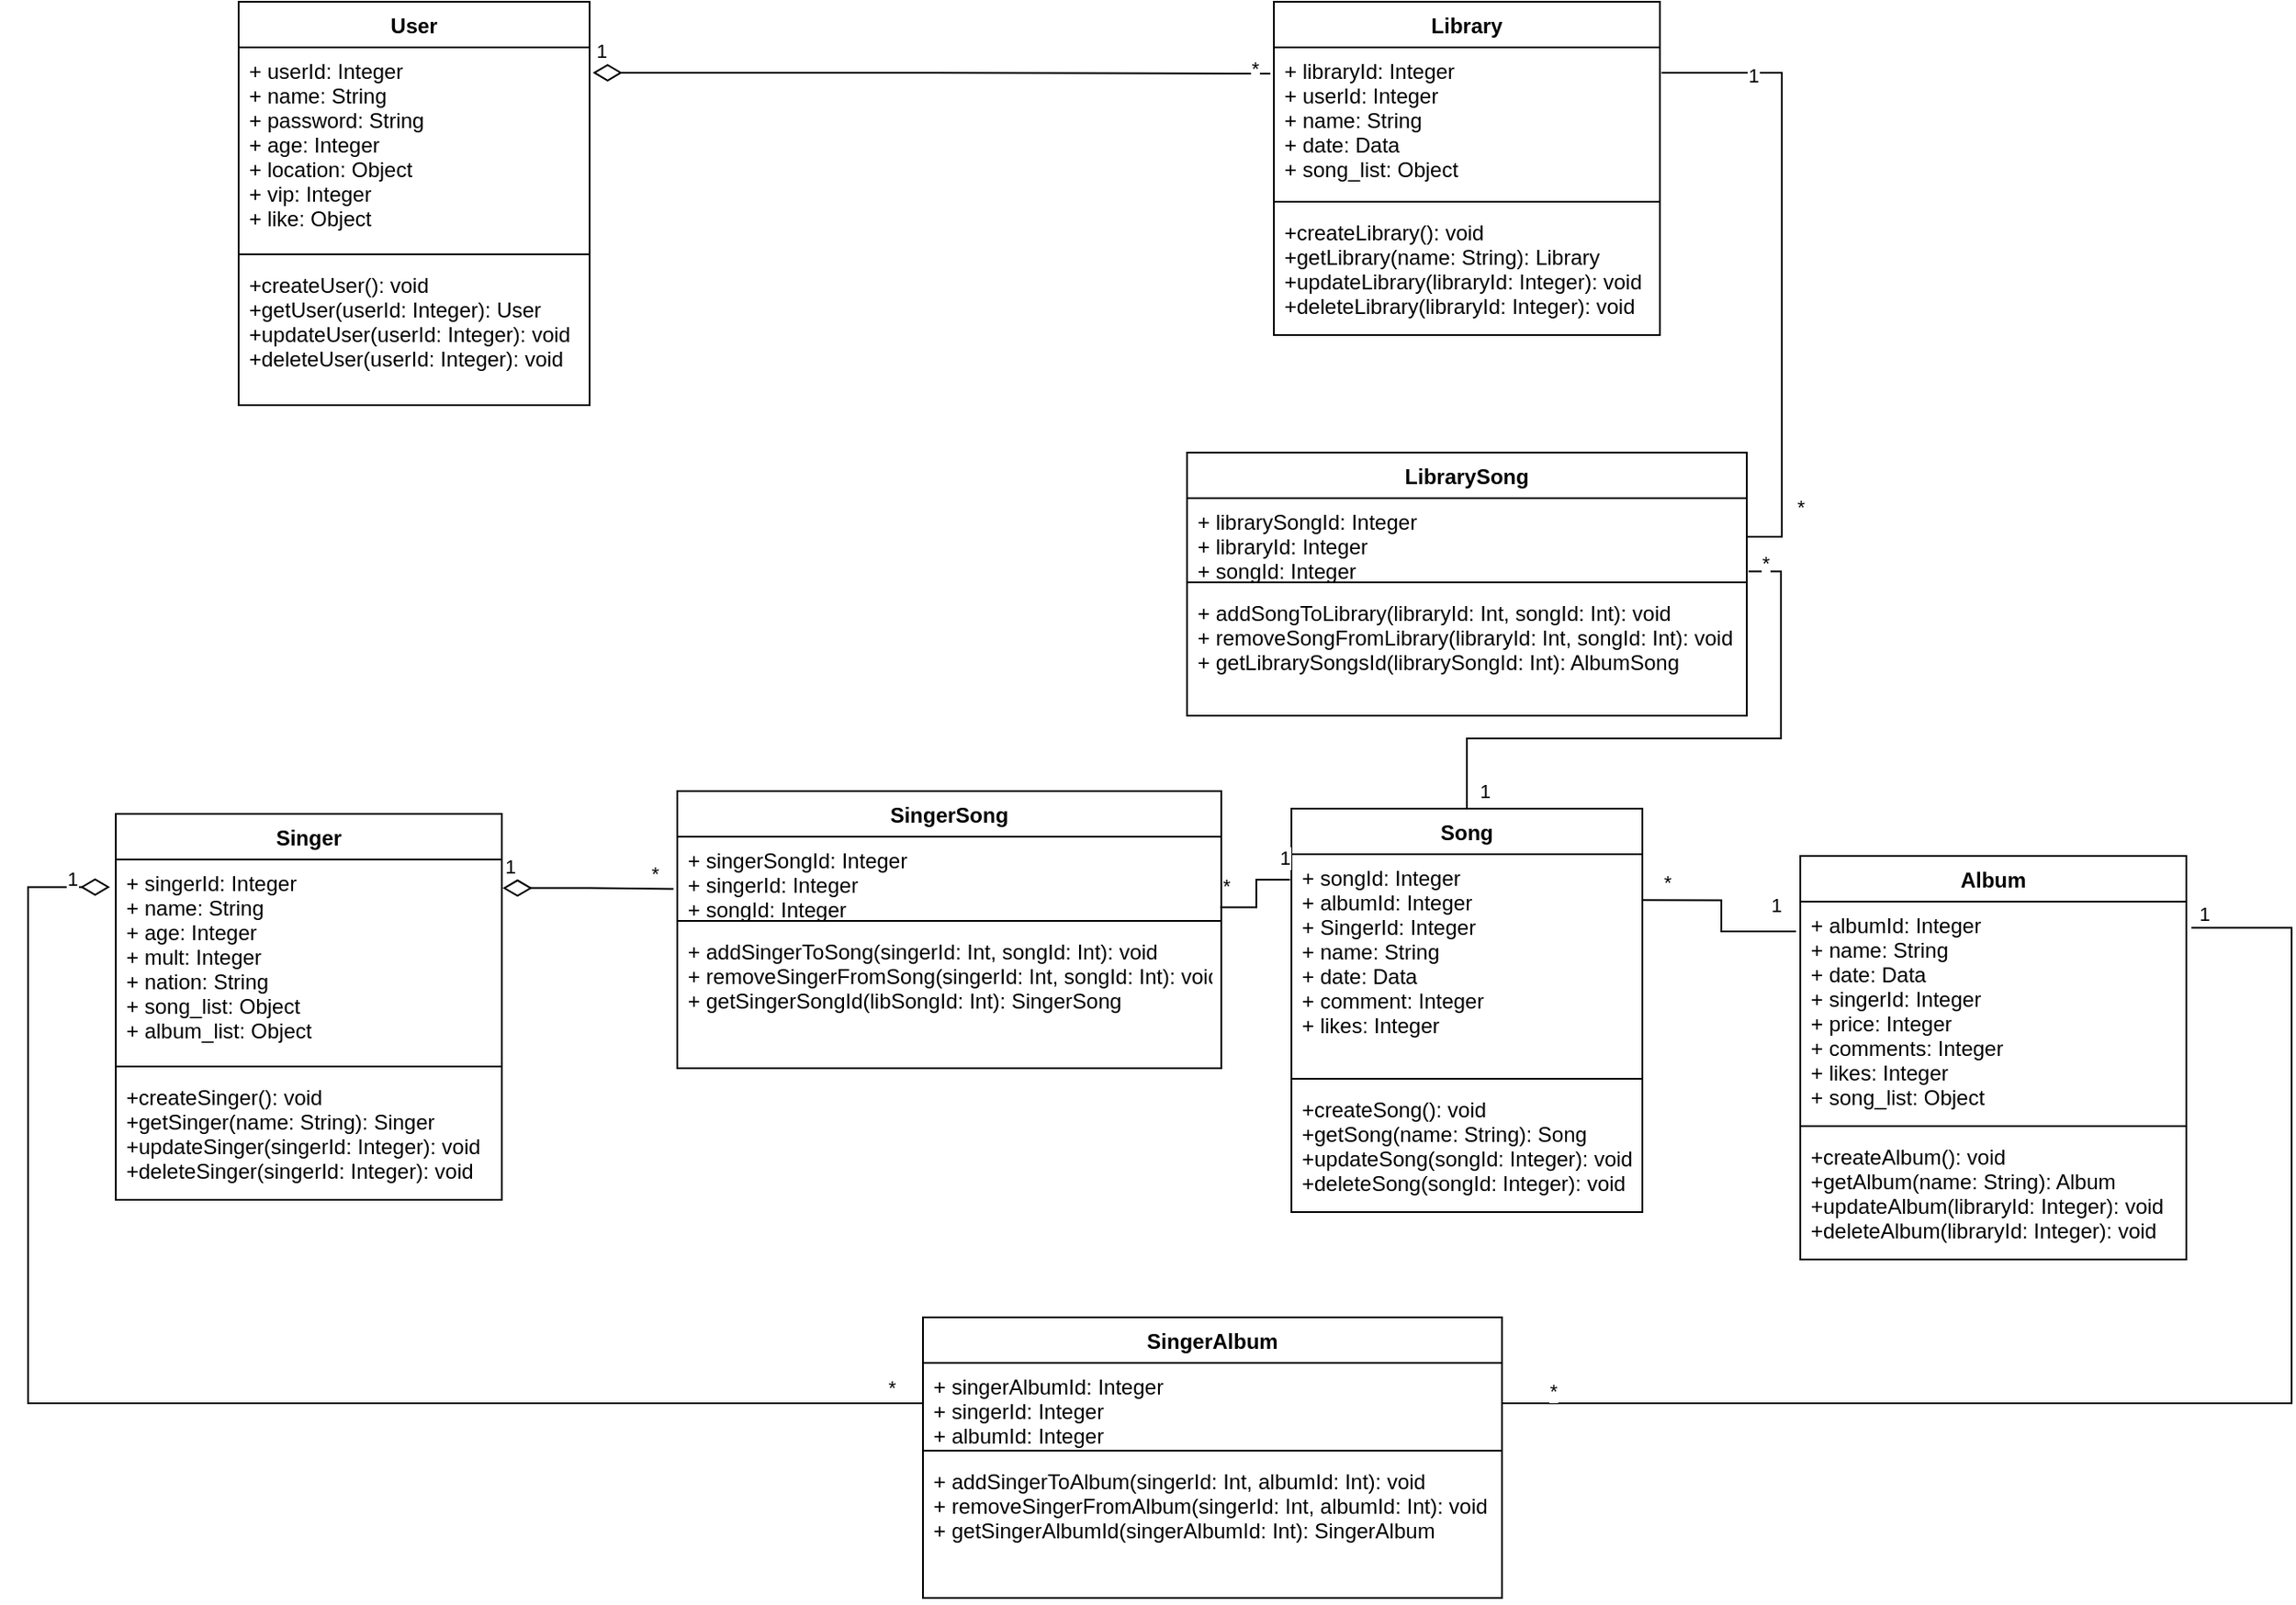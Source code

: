 <mxfile version="20.8.16" type="device"><diagram id="C5RBs43oDa-KdzZeNtuy" name="Page-1"><mxGraphModel dx="984" dy="646" grid="1" gridSize="10" guides="1" tooltips="1" connect="1" arrows="1" fold="1" page="1" pageScale="1" pageWidth="827" pageHeight="1169" math="0" shadow="0"><root><mxCell id="WIyWlLk6GJQsqaUBKTNV-0"/><mxCell id="WIyWlLk6GJQsqaUBKTNV-1" parent="WIyWlLk6GJQsqaUBKTNV-0"/><mxCell id="qxPe7W6eNnJRD7dC6YhJ-4" value="User" style="swimlane;fontStyle=1;align=center;verticalAlign=top;childLayout=stackLayout;horizontal=1;startSize=26;horizontalStack=0;resizeParent=1;resizeParentMax=0;resizeLast=0;collapsible=1;marginBottom=0;" parent="WIyWlLk6GJQsqaUBKTNV-1" vertex="1"><mxGeometry x="230" y="160" width="200" height="230" as="geometry"/></mxCell><mxCell id="qxPe7W6eNnJRD7dC6YhJ-5" value="+ userId: Integer&#10;+ name: String&#10;+ password: String&#10;+ age: Integer&#10;+ location: Object&#10;+ vip: Integer&#10;+ like: Object" style="text;strokeColor=none;fillColor=none;align=left;verticalAlign=top;spacingLeft=4;spacingRight=4;overflow=hidden;rotatable=0;points=[[0,0.5],[1,0.5]];portConstraint=eastwest;" parent="qxPe7W6eNnJRD7dC6YhJ-4" vertex="1"><mxGeometry y="26" width="200" height="114" as="geometry"/></mxCell><mxCell id="qxPe7W6eNnJRD7dC6YhJ-6" value="" style="line;strokeWidth=1;fillColor=none;align=left;verticalAlign=middle;spacingTop=-1;spacingLeft=3;spacingRight=3;rotatable=0;labelPosition=right;points=[];portConstraint=eastwest;strokeColor=inherit;" parent="qxPe7W6eNnJRD7dC6YhJ-4" vertex="1"><mxGeometry y="140" width="200" height="8" as="geometry"/></mxCell><mxCell id="qxPe7W6eNnJRD7dC6YhJ-7" value="+createUser(): void&#10;+getUser(userId: Integer): User&#10;+updateUser(userId: Integer): void&#10;+deleteUser(userId: Integer): void" style="text;strokeColor=none;fillColor=none;align=left;verticalAlign=top;spacingLeft=4;spacingRight=4;overflow=hidden;rotatable=0;points=[[0,0.5],[1,0.5]];portConstraint=eastwest;" parent="qxPe7W6eNnJRD7dC6YhJ-4" vertex="1"><mxGeometry y="148" width="200" height="82" as="geometry"/></mxCell><mxCell id="qxPe7W6eNnJRD7dC6YhJ-103" value="1" style="edgeStyle=orthogonalEdgeStyle;rounded=0;orthogonalLoop=1;jettySize=auto;html=1;startArrow=none;startFill=0;endArrow=none;endFill=0;entryX=-0.011;entryY=0.137;entryDx=0;entryDy=0;entryPerimeter=0;exitX=1.002;exitY=0.211;exitDx=0;exitDy=0;exitPerimeter=0;" parent="WIyWlLk6GJQsqaUBKTNV-1" source="qxPe7W6eNnJRD7dC6YhJ-9" target="qxPe7W6eNnJRD7dC6YhJ-13" edge="1"><mxGeometry x="0.778" y="15" relative="1" as="geometry"><mxPoint x="1120" y="735" as="targetPoint"/><mxPoint as="offset"/></mxGeometry></mxCell><mxCell id="qxPe7W6eNnJRD7dC6YhJ-104" value="*" style="edgeLabel;html=1;align=center;verticalAlign=middle;resizable=0;points=[];" parent="qxPe7W6eNnJRD7dC6YhJ-103" vertex="1" connectable="0"><mxGeometry x="-0.619" y="2" relative="1" as="geometry"><mxPoint x="-7" y="-8" as="offset"/></mxGeometry></mxCell><mxCell id="qxPe7W6eNnJRD7dC6YhJ-8" value="Song" style="swimlane;fontStyle=1;align=center;verticalAlign=top;childLayout=stackLayout;horizontal=1;startSize=26;horizontalStack=0;resizeParent=1;resizeParentMax=0;resizeLast=0;collapsible=1;marginBottom=0;" parent="WIyWlLk6GJQsqaUBKTNV-1" vertex="1"><mxGeometry x="830" y="620" width="200" height="230" as="geometry"/></mxCell><mxCell id="qxPe7W6eNnJRD7dC6YhJ-9" value="+ songId: Integer&#10;+ albumId: Integer&#10;+ SingerId: Integer&#10;+ name: String&#10;+ date: Data&#10;+ comment: Integer&#10;+ likes: Integer" style="text;strokeColor=none;fillColor=none;align=left;verticalAlign=top;spacingLeft=4;spacingRight=4;overflow=hidden;rotatable=0;points=[[0,0.5],[1,0.5]];portConstraint=eastwest;" parent="qxPe7W6eNnJRD7dC6YhJ-8" vertex="1"><mxGeometry y="26" width="200" height="124" as="geometry"/></mxCell><mxCell id="qxPe7W6eNnJRD7dC6YhJ-10" value="" style="line;strokeWidth=1;fillColor=none;align=left;verticalAlign=middle;spacingTop=-1;spacingLeft=3;spacingRight=3;rotatable=0;labelPosition=right;points=[];portConstraint=eastwest;strokeColor=inherit;" parent="qxPe7W6eNnJRD7dC6YhJ-8" vertex="1"><mxGeometry y="150" width="200" height="8" as="geometry"/></mxCell><mxCell id="qxPe7W6eNnJRD7dC6YhJ-11" value="+createSong(): void&#10;+getSong(name: String): Song&#10;+updateSong(songId: Integer): void&#10;+deleteSong(songId: Integer): void" style="text;strokeColor=none;fillColor=none;align=left;verticalAlign=top;spacingLeft=4;spacingRight=4;overflow=hidden;rotatable=0;points=[[0,0.5],[1,0.5]];portConstraint=eastwest;" parent="qxPe7W6eNnJRD7dC6YhJ-8" vertex="1"><mxGeometry y="158" width="200" height="72" as="geometry"/></mxCell><mxCell id="qxPe7W6eNnJRD7dC6YhJ-101" style="edgeStyle=orthogonalEdgeStyle;rounded=0;orthogonalLoop=1;jettySize=auto;html=1;startArrow=none;startFill=0;endArrow=none;endFill=0;exitX=1.013;exitY=0.12;exitDx=0;exitDy=0;exitPerimeter=0;" parent="WIyWlLk6GJQsqaUBKTNV-1" source="qxPe7W6eNnJRD7dC6YhJ-13" target="qxPe7W6eNnJRD7dC6YhJ-97" edge="1"><mxGeometry relative="1" as="geometry"><mxPoint x="1380" y="740" as="sourcePoint"/><Array as="points"><mxPoint x="1400" y="688"/><mxPoint x="1400" y="959"/></Array></mxGeometry></mxCell><mxCell id="qxPe7W6eNnJRD7dC6YhJ-107" value="*" style="edgeLabel;html=1;align=center;verticalAlign=middle;resizable=0;points=[];" parent="qxPe7W6eNnJRD7dC6YhJ-101" vertex="1" connectable="0"><mxGeometry x="0.926" y="-2" relative="1" as="geometry"><mxPoint y="-5" as="offset"/></mxGeometry></mxCell><mxCell id="gme-xMTmscCx3pmzKPNf-0" value="1" style="edgeLabel;html=1;align=center;verticalAlign=middle;resizable=0;points=[];" vertex="1" connectable="0" parent="qxPe7W6eNnJRD7dC6YhJ-101"><mxGeometry x="-0.943" y="-1" relative="1" as="geometry"><mxPoint x="-15" y="-9" as="offset"/></mxGeometry></mxCell><mxCell id="qxPe7W6eNnJRD7dC6YhJ-12" value="Album" style="swimlane;fontStyle=1;align=center;verticalAlign=top;childLayout=stackLayout;horizontal=1;startSize=26;horizontalStack=0;resizeParent=1;resizeParentMax=0;resizeLast=0;collapsible=1;marginBottom=0;" parent="WIyWlLk6GJQsqaUBKTNV-1" vertex="1"><mxGeometry x="1120" y="647" width="220" height="230" as="geometry"/></mxCell><mxCell id="qxPe7W6eNnJRD7dC6YhJ-13" value="+ albumId: Integer&#10;+ name: String&#10;+ date: Data&#10;+ singerId: Integer&#10;+ price: Integer&#10;+ comments: Integer&#10;+ likes: Integer&#10;+ song_list: Object" style="text;strokeColor=none;fillColor=none;align=left;verticalAlign=top;spacingLeft=4;spacingRight=4;overflow=hidden;rotatable=0;points=[[0,0.5],[1,0.5]];portConstraint=eastwest;" parent="qxPe7W6eNnJRD7dC6YhJ-12" vertex="1"><mxGeometry y="26" width="220" height="124" as="geometry"/></mxCell><mxCell id="qxPe7W6eNnJRD7dC6YhJ-14" value="" style="line;strokeWidth=1;fillColor=none;align=left;verticalAlign=middle;spacingTop=-1;spacingLeft=3;spacingRight=3;rotatable=0;labelPosition=right;points=[];portConstraint=eastwest;strokeColor=inherit;" parent="qxPe7W6eNnJRD7dC6YhJ-12" vertex="1"><mxGeometry y="150" width="220" height="8" as="geometry"/></mxCell><mxCell id="qxPe7W6eNnJRD7dC6YhJ-15" value="+createAlbum(): void&#10;+getAlbum(name: String): Album&#10;+updateAlbum(libraryId: Integer): void&#10;+deleteAlbum(libraryId: Integer): void" style="text;strokeColor=none;fillColor=none;align=left;verticalAlign=top;spacingLeft=4;spacingRight=4;overflow=hidden;rotatable=0;points=[[0,0.5],[1,0.5]];portConstraint=eastwest;" parent="qxPe7W6eNnJRD7dC6YhJ-12" vertex="1"><mxGeometry y="158" width="220" height="72" as="geometry"/></mxCell><mxCell id="qxPe7W6eNnJRD7dC6YhJ-102" style="edgeStyle=orthogonalEdgeStyle;rounded=0;orthogonalLoop=1;jettySize=auto;html=1;entryX=0;entryY=0.5;entryDx=0;entryDy=0;startArrow=diamondThin;startFill=0;endArrow=none;endFill=0;strokeWidth=1;endSize=12;startSize=14;exitX=-0.015;exitY=0.138;exitDx=0;exitDy=0;exitPerimeter=0;" parent="WIyWlLk6GJQsqaUBKTNV-1" source="qxPe7W6eNnJRD7dC6YhJ-17" target="qxPe7W6eNnJRD7dC6YhJ-97" edge="1"><mxGeometry relative="1" as="geometry"><mxPoint x="280" y="846" as="sourcePoint"/><Array as="points"><mxPoint x="110" y="665"/><mxPoint x="110" y="959"/></Array></mxGeometry></mxCell><mxCell id="qxPe7W6eNnJRD7dC6YhJ-105" value="1" style="edgeLabel;html=1;align=center;verticalAlign=middle;resizable=0;points=[];" parent="qxPe7W6eNnJRD7dC6YhJ-102" vertex="1" connectable="0"><mxGeometry x="-0.934" relative="1" as="geometry"><mxPoint x="6" y="-5" as="offset"/></mxGeometry></mxCell><mxCell id="qxPe7W6eNnJRD7dC6YhJ-106" value="*" style="edgeLabel;html=1;align=center;verticalAlign=middle;resizable=0;points=[];" parent="qxPe7W6eNnJRD7dC6YhJ-102" vertex="1" connectable="0"><mxGeometry x="0.955" y="3" relative="1" as="geometry"><mxPoint x="1" y="-6" as="offset"/></mxGeometry></mxCell><mxCell id="qxPe7W6eNnJRD7dC6YhJ-16" value="Singer" style="swimlane;fontStyle=1;align=center;verticalAlign=top;childLayout=stackLayout;horizontal=1;startSize=26;horizontalStack=0;resizeParent=1;resizeParentMax=0;resizeLast=0;collapsible=1;marginBottom=0;" parent="WIyWlLk6GJQsqaUBKTNV-1" vertex="1"><mxGeometry x="160" y="623" width="220" height="220" as="geometry"/></mxCell><mxCell id="qxPe7W6eNnJRD7dC6YhJ-17" value="+ singerId: Integer&#10;+ name: String&#10;+ age: Integer&#10;+ mult: Integer&#10;+ nation: String&#10;+ song_list: Object&#10;+ album_list: Object" style="text;strokeColor=none;fillColor=none;align=left;verticalAlign=top;spacingLeft=4;spacingRight=4;overflow=hidden;rotatable=0;points=[[0,0.5],[1,0.5]];portConstraint=eastwest;" parent="qxPe7W6eNnJRD7dC6YhJ-16" vertex="1"><mxGeometry y="26" width="220" height="114" as="geometry"/></mxCell><mxCell id="qxPe7W6eNnJRD7dC6YhJ-18" value="" style="line;strokeWidth=1;fillColor=none;align=left;verticalAlign=middle;spacingTop=-1;spacingLeft=3;spacingRight=3;rotatable=0;labelPosition=right;points=[];portConstraint=eastwest;strokeColor=inherit;" parent="qxPe7W6eNnJRD7dC6YhJ-16" vertex="1"><mxGeometry y="140" width="220" height="8" as="geometry"/></mxCell><mxCell id="qxPe7W6eNnJRD7dC6YhJ-19" value="+createSinger(): void&#10;+getSinger(name: String): Singer&#10;+updateSinger(singerId: Integer): void&#10;+deleteSinger(singerId: Integer): void" style="text;strokeColor=none;fillColor=none;align=left;verticalAlign=top;spacingLeft=4;spacingRight=4;overflow=hidden;rotatable=0;points=[[0,0.5],[1,0.5]];portConstraint=eastwest;" parent="qxPe7W6eNnJRD7dC6YhJ-16" vertex="1"><mxGeometry y="148" width="220" height="72" as="geometry"/></mxCell><mxCell id="qxPe7W6eNnJRD7dC6YhJ-46" style="edgeStyle=orthogonalEdgeStyle;rounded=0;orthogonalLoop=1;jettySize=auto;html=1;entryX=0.5;entryY=0;entryDx=0;entryDy=0;endArrow=none;endFill=0;startArrow=none;exitX=1.003;exitY=0.949;exitDx=0;exitDy=0;exitPerimeter=0;" parent="WIyWlLk6GJQsqaUBKTNV-1" source="qxPe7W6eNnJRD7dC6YhJ-78" target="qxPe7W6eNnJRD7dC6YhJ-8" edge="1"><mxGeometry relative="1" as="geometry"><Array as="points"><mxPoint x="1109" y="485"/><mxPoint x="1109" y="580"/><mxPoint x="930" y="580"/></Array></mxGeometry></mxCell><mxCell id="qxPe7W6eNnJRD7dC6YhJ-54" value="1" style="edgeLabel;html=1;align=center;verticalAlign=middle;resizable=0;points=[];" parent="qxPe7W6eNnJRD7dC6YhJ-46" vertex="1" connectable="0"><mxGeometry x="0.69" relative="1" as="geometry"><mxPoint x="-2" y="30" as="offset"/></mxGeometry></mxCell><mxCell id="qxPe7W6eNnJRD7dC6YhJ-94" value="*" style="edgeLabel;html=1;align=center;verticalAlign=middle;resizable=0;points=[];" parent="qxPe7W6eNnJRD7dC6YhJ-46" vertex="1" connectable="0"><mxGeometry x="-0.817" y="-2" relative="1" as="geometry"><mxPoint x="-7" y="-17" as="offset"/></mxGeometry></mxCell><mxCell id="qxPe7W6eNnJRD7dC6YhJ-20" value="Library" style="swimlane;fontStyle=1;align=center;verticalAlign=top;childLayout=stackLayout;horizontal=1;startSize=26;horizontalStack=0;resizeParent=1;resizeParentMax=0;resizeLast=0;collapsible=1;marginBottom=0;" parent="WIyWlLk6GJQsqaUBKTNV-1" vertex="1"><mxGeometry x="820" y="160" width="220" height="190" as="geometry"/></mxCell><mxCell id="qxPe7W6eNnJRD7dC6YhJ-21" value="+ libraryId: Integer&#10;+ userId: Integer&#10;+ name: String&#10;+ date: Data&#10;+ song_list: Object" style="text;strokeColor=none;fillColor=none;align=left;verticalAlign=top;spacingLeft=4;spacingRight=4;overflow=hidden;rotatable=0;points=[[0,0.5],[1,0.5]];portConstraint=eastwest;" parent="qxPe7W6eNnJRD7dC6YhJ-20" vertex="1"><mxGeometry y="26" width="220" height="84" as="geometry"/></mxCell><mxCell id="qxPe7W6eNnJRD7dC6YhJ-22" value="" style="line;strokeWidth=1;fillColor=none;align=left;verticalAlign=middle;spacingTop=-1;spacingLeft=3;spacingRight=3;rotatable=0;labelPosition=right;points=[];portConstraint=eastwest;strokeColor=inherit;" parent="qxPe7W6eNnJRD7dC6YhJ-20" vertex="1"><mxGeometry y="110" width="220" height="8" as="geometry"/></mxCell><mxCell id="qxPe7W6eNnJRD7dC6YhJ-23" value="+createLibrary(): void&#10;+getLibrary(name: String): Library&#10;+updateLibrary(libraryId: Integer): void&#10;+deleteLibrary(libraryId: Integer): void" style="text;strokeColor=none;fillColor=none;align=left;verticalAlign=top;spacingLeft=4;spacingRight=4;overflow=hidden;rotatable=0;points=[[0,0.5],[1,0.5]];portConstraint=eastwest;" parent="qxPe7W6eNnJRD7dC6YhJ-20" vertex="1"><mxGeometry y="118" width="220" height="72" as="geometry"/></mxCell><mxCell id="qxPe7W6eNnJRD7dC6YhJ-47" value="*" style="endArrow=none;html=1;endSize=12;startArrow=none;startSize=14;startFill=0;edgeStyle=orthogonalEdgeStyle;align=left;verticalAlign=bottom;rounded=0;entryX=-0.004;entryY=0.117;entryDx=0;entryDy=0;exitX=0.998;exitY=0.915;exitDx=0;exitDy=0;endFill=0;exitPerimeter=0;entryPerimeter=0;" parent="WIyWlLk6GJQsqaUBKTNV-1" source="qxPe7W6eNnJRD7dC6YhJ-59" target="qxPe7W6eNnJRD7dC6YhJ-9" edge="1"><mxGeometry x="-1" y="3" relative="1" as="geometry"><mxPoint x="510" y="560" as="sourcePoint"/><mxPoint x="670" y="560" as="targetPoint"/></mxGeometry></mxCell><mxCell id="qxPe7W6eNnJRD7dC6YhJ-49" value="1" style="edgeLabel;html=1;align=center;verticalAlign=middle;resizable=0;points=[];" parent="qxPe7W6eNnJRD7dC6YhJ-47" vertex="1" connectable="0"><mxGeometry x="0.877" y="1" relative="1" as="geometry"><mxPoint y="-12" as="offset"/></mxGeometry></mxCell><mxCell id="qxPe7W6eNnJRD7dC6YhJ-64" value="1" style="endArrow=none;html=1;endSize=12;startArrow=diamondThin;startSize=14;startFill=0;edgeStyle=orthogonalEdgeStyle;align=left;verticalAlign=bottom;rounded=0;endFill=0;exitX=1.009;exitY=0.127;exitDx=0;exitDy=0;exitPerimeter=0;entryX=-0.009;entryY=0.179;entryDx=0;entryDy=0;entryPerimeter=0;" parent="WIyWlLk6GJQsqaUBKTNV-1" source="qxPe7W6eNnJRD7dC6YhJ-5" target="qxPe7W6eNnJRD7dC6YhJ-21" edge="1"><mxGeometry x="-1" y="3" relative="1" as="geometry"><mxPoint x="500" y="243" as="sourcePoint"/><mxPoint x="490" y="270" as="targetPoint"/></mxGeometry></mxCell><mxCell id="qxPe7W6eNnJRD7dC6YhJ-90" value="*" style="edgeLabel;html=1;align=center;verticalAlign=middle;resizable=0;points=[];" parent="qxPe7W6eNnJRD7dC6YhJ-64" vertex="1" connectable="0"><mxGeometry x="0.95" y="3" relative="1" as="geometry"><mxPoint as="offset"/></mxGeometry></mxCell><mxCell id="qxPe7W6eNnJRD7dC6YhJ-74" value="1" style="endArrow=none;html=1;endSize=12;startArrow=diamondThin;startSize=14;startFill=0;edgeStyle=orthogonalEdgeStyle;align=left;verticalAlign=bottom;rounded=0;endFill=0;entryX=-0.007;entryY=0.676;entryDx=0;entryDy=0;entryPerimeter=0;exitX=1.002;exitY=0.143;exitDx=0;exitDy=0;exitPerimeter=0;" parent="WIyWlLk6GJQsqaUBKTNV-1" source="qxPe7W6eNnJRD7dC6YhJ-17" target="qxPe7W6eNnJRD7dC6YhJ-59" edge="1"><mxGeometry x="-1" y="3" relative="1" as="geometry"><mxPoint x="510.0" y="668.0" as="sourcePoint"/><mxPoint x="580" y="668" as="targetPoint"/><Array as="points"/><mxPoint as="offset"/></mxGeometry></mxCell><mxCell id="qxPe7W6eNnJRD7dC6YhJ-76" value="*" style="edgeLabel;html=1;align=center;verticalAlign=middle;resizable=0;points=[];" parent="qxPe7W6eNnJRD7dC6YhJ-74" vertex="1" connectable="0"><mxGeometry x="0.678" relative="1" as="geometry"><mxPoint x="5" y="-9" as="offset"/></mxGeometry></mxCell><mxCell id="qxPe7W6eNnJRD7dC6YhJ-58" value="SingerSong" style="swimlane;fontStyle=1;align=center;verticalAlign=top;childLayout=stackLayout;horizontal=1;startSize=26;horizontalStack=0;resizeParent=1;resizeParentMax=0;resizeLast=0;collapsible=1;marginBottom=0;" parent="WIyWlLk6GJQsqaUBKTNV-1" vertex="1"><mxGeometry x="480" y="610" width="310" height="158" as="geometry"/></mxCell><mxCell id="qxPe7W6eNnJRD7dC6YhJ-59" value="+ singerSongId: Integer&#10;+ singerId: Integer&#10;+ songId: Integer" style="text;strokeColor=none;fillColor=none;align=left;verticalAlign=top;spacingLeft=4;spacingRight=4;overflow=hidden;rotatable=0;points=[[0,0.5],[1,0.5]];portConstraint=eastwest;" parent="qxPe7W6eNnJRD7dC6YhJ-58" vertex="1"><mxGeometry y="26" width="310" height="44" as="geometry"/></mxCell><mxCell id="qxPe7W6eNnJRD7dC6YhJ-60" value="" style="line;strokeWidth=1;fillColor=none;align=left;verticalAlign=middle;spacingTop=-1;spacingLeft=3;spacingRight=3;rotatable=0;labelPosition=right;points=[];portConstraint=eastwest;strokeColor=inherit;" parent="qxPe7W6eNnJRD7dC6YhJ-58" vertex="1"><mxGeometry y="70" width="310" height="8" as="geometry"/></mxCell><mxCell id="qxPe7W6eNnJRD7dC6YhJ-61" value="+ addSingerToSong(singerId: Int, songId: Int): void&#10;+ removeSingerFromSong(singerId: Int, songId: Int): void&#10;+ getSingerSongId(libSongId: Int): SingerSong" style="text;strokeColor=none;fillColor=none;align=left;verticalAlign=top;spacingLeft=4;spacingRight=4;overflow=hidden;rotatable=0;points=[[0,0.5],[1,0.5]];portConstraint=eastwest;" parent="qxPe7W6eNnJRD7dC6YhJ-58" vertex="1"><mxGeometry y="78" width="310" height="80" as="geometry"/></mxCell><mxCell id="qxPe7W6eNnJRD7dC6YhJ-91" value="*" style="edgeStyle=orthogonalEdgeStyle;rounded=0;orthogonalLoop=1;jettySize=auto;html=1;entryX=1;entryY=0.5;entryDx=0;entryDy=0;endArrow=none;endFill=0;exitX=1.004;exitY=0.173;exitDx=0;exitDy=0;exitPerimeter=0;" parent="WIyWlLk6GJQsqaUBKTNV-1" source="qxPe7W6eNnJRD7dC6YhJ-21" target="qxPe7W6eNnJRD7dC6YhJ-78" edge="1"><mxGeometry x="0.791" y="10" relative="1" as="geometry"><mxPoint x="930" y="392" as="sourcePoint"/><mxPoint x="930" y="603" as="targetPoint"/><mxPoint as="offset"/></mxGeometry></mxCell><mxCell id="qxPe7W6eNnJRD7dC6YhJ-92" value="1" style="edgeLabel;html=1;align=center;verticalAlign=middle;resizable=0;points=[];" parent="qxPe7W6eNnJRD7dC6YhJ-91" vertex="1" connectable="0"><mxGeometry x="-0.763" relative="1" as="geometry"><mxPoint x="10" y="1" as="offset"/></mxGeometry></mxCell><mxCell id="qxPe7W6eNnJRD7dC6YhJ-77" value="LibrarySong" style="swimlane;fontStyle=1;align=center;verticalAlign=top;childLayout=stackLayout;horizontal=1;startSize=26;horizontalStack=0;resizeParent=1;resizeParentMax=0;resizeLast=0;collapsible=1;marginBottom=0;" parent="WIyWlLk6GJQsqaUBKTNV-1" vertex="1"><mxGeometry x="770.5" y="417" width="319" height="150" as="geometry"/></mxCell><mxCell id="qxPe7W6eNnJRD7dC6YhJ-78" value="+ librarySongId: Integer&#10;+ libraryId: Integer&#10;+ songId: Integer" style="text;strokeColor=none;fillColor=none;align=left;verticalAlign=top;spacingLeft=4;spacingRight=4;overflow=hidden;rotatable=0;points=[[0,0.5],[1,0.5]];portConstraint=eastwest;" parent="qxPe7W6eNnJRD7dC6YhJ-77" vertex="1"><mxGeometry y="26" width="319" height="44" as="geometry"/></mxCell><mxCell id="qxPe7W6eNnJRD7dC6YhJ-79" value="" style="line;strokeWidth=1;fillColor=none;align=left;verticalAlign=middle;spacingTop=-1;spacingLeft=3;spacingRight=3;rotatable=0;labelPosition=right;points=[];portConstraint=eastwest;strokeColor=inherit;" parent="qxPe7W6eNnJRD7dC6YhJ-77" vertex="1"><mxGeometry y="70" width="319" height="8" as="geometry"/></mxCell><mxCell id="qxPe7W6eNnJRD7dC6YhJ-80" value="+ addSongToLibrary(libraryId: Int, songId: Int): void&#10;+ removeSongFromLibrary(libraryId: Int, songId: Int): void&#10;+ getLibrarySongsId(librarySongId: Int): AlbumSong" style="text;strokeColor=none;fillColor=none;align=left;verticalAlign=top;spacingLeft=4;spacingRight=4;overflow=hidden;rotatable=0;points=[[0,0.5],[1,0.5]];portConstraint=eastwest;" parent="qxPe7W6eNnJRD7dC6YhJ-77" vertex="1"><mxGeometry y="78" width="319" height="72" as="geometry"/></mxCell><mxCell id="qxPe7W6eNnJRD7dC6YhJ-96" value="SingerAlbum" style="swimlane;fontStyle=1;align=center;verticalAlign=top;childLayout=stackLayout;horizontal=1;startSize=26;horizontalStack=0;resizeParent=1;resizeParentMax=0;resizeLast=0;collapsible=1;marginBottom=0;" parent="WIyWlLk6GJQsqaUBKTNV-1" vertex="1"><mxGeometry x="620" y="910" width="330" height="160" as="geometry"/></mxCell><mxCell id="qxPe7W6eNnJRD7dC6YhJ-97" value="+ singerAlbumId: Integer&#10;+ singerId: Integer&#10;+ albumId: Integer" style="text;strokeColor=none;fillColor=none;align=left;verticalAlign=top;spacingLeft=4;spacingRight=4;overflow=hidden;rotatable=0;points=[[0,0.5],[1,0.5]];portConstraint=eastwest;" parent="qxPe7W6eNnJRD7dC6YhJ-96" vertex="1"><mxGeometry y="26" width="330" height="46" as="geometry"/></mxCell><mxCell id="qxPe7W6eNnJRD7dC6YhJ-98" value="" style="line;strokeWidth=1;fillColor=none;align=left;verticalAlign=middle;spacingTop=-1;spacingLeft=3;spacingRight=3;rotatable=0;labelPosition=right;points=[];portConstraint=eastwest;strokeColor=inherit;" parent="qxPe7W6eNnJRD7dC6YhJ-96" vertex="1"><mxGeometry y="72" width="330" height="8" as="geometry"/></mxCell><mxCell id="qxPe7W6eNnJRD7dC6YhJ-99" value="+ addSingerToAlbum(singerId: Int, albumId: Int): void&#10;+ removeSingerFromAlbum(singerId: Int, albumId: Int): void&#10;+ getSingerAlbumId(singerAlbumId: Int): SingerAlbum" style="text;strokeColor=none;fillColor=none;align=left;verticalAlign=top;spacingLeft=4;spacingRight=4;overflow=hidden;rotatable=0;points=[[0,0.5],[1,0.5]];portConstraint=eastwest;" parent="qxPe7W6eNnJRD7dC6YhJ-96" vertex="1"><mxGeometry y="80" width="330" height="80" as="geometry"/></mxCell></root></mxGraphModel></diagram></mxfile>